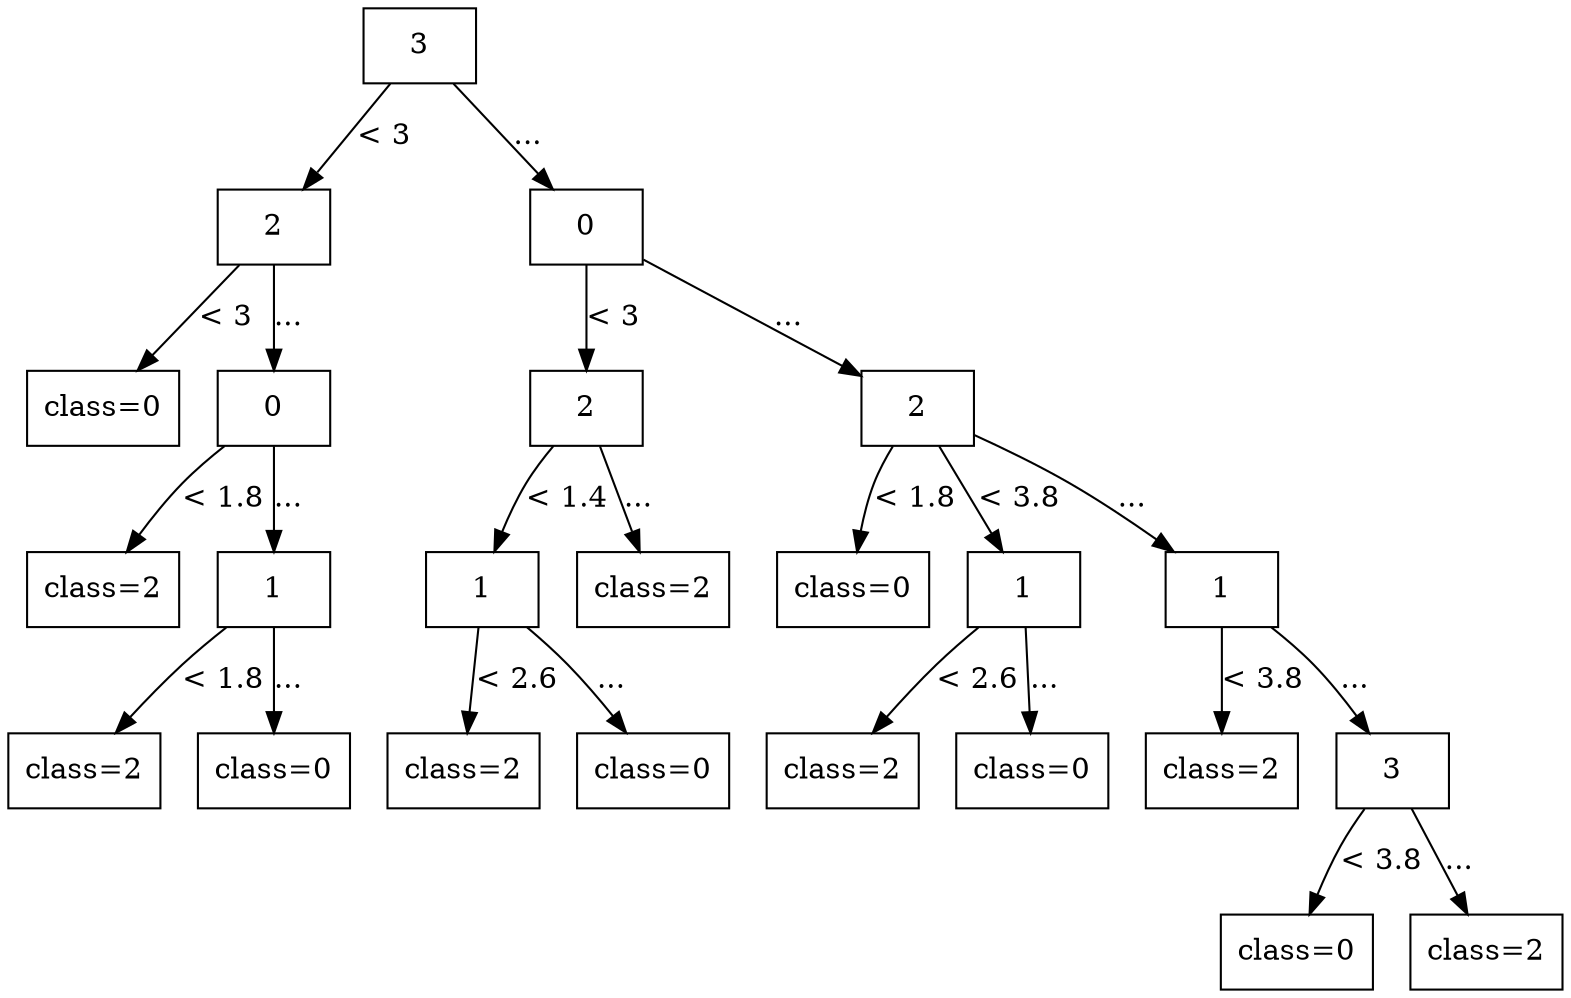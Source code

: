 digraph G {
node [shape=box];

0 [label="3"];

1 [label="2"];
8 [label="0"];

0 -> 1 [label="< 3"];
0 -> 8 [label="..."];

2 [label="class=0"];
3 [label="0"];
9 [label="2"];
14 [label="2"];

1 -> 2 [label="< 3"];
1 -> 3 [label="..."];
8 -> 9 [label="< 3"];
8 -> 14 [label="..."];

4 [label="class=2"];
5 [label="1"];
10 [label="1"];
13 [label="class=2"];
15 [label="class=0"];
16 [label="1"];
19 [label="1"];

3 -> 4 [label="< 1.8"];
3 -> 5 [label="..."];
9 -> 10 [label="< 1.4"];
9 -> 13 [label="..."];
14 -> 15 [label="< 1.8"];
14 -> 16 [label="< 3.8"];
14 -> 19 [label="..."];

6 [label="class=2"];
7 [label="class=0"];
11 [label="class=2"];
12 [label="class=0"];
17 [label="class=2"];
18 [label="class=0"];
20 [label="class=2"];
21 [label="3"];

5 -> 6 [label="< 1.8"];
5 -> 7 [label="..."];
10 -> 11 [label="< 2.6"];
10 -> 12 [label="..."];
16 -> 17 [label="< 2.6"];
16 -> 18 [label="..."];
19 -> 20 [label="< 3.8"];
19 -> 21 [label="..."];

22 [label="class=0"];
23 [label="class=2"];

21 -> 22 [label="< 3.8"];
21 -> 23 [label="..."];

}